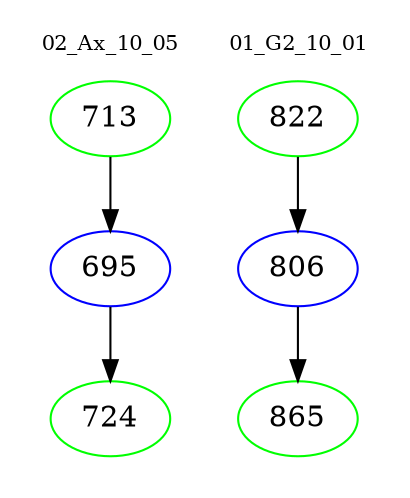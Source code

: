 digraph{
subgraph cluster_0 {
color = white
label = "02_Ax_10_05";
fontsize=10;
T0_713 [label="713", color="green"]
T0_713 -> T0_695 [color="black"]
T0_695 [label="695", color="blue"]
T0_695 -> T0_724 [color="black"]
T0_724 [label="724", color="green"]
}
subgraph cluster_1 {
color = white
label = "01_G2_10_01";
fontsize=10;
T1_822 [label="822", color="green"]
T1_822 -> T1_806 [color="black"]
T1_806 [label="806", color="blue"]
T1_806 -> T1_865 [color="black"]
T1_865 [label="865", color="green"]
}
}
